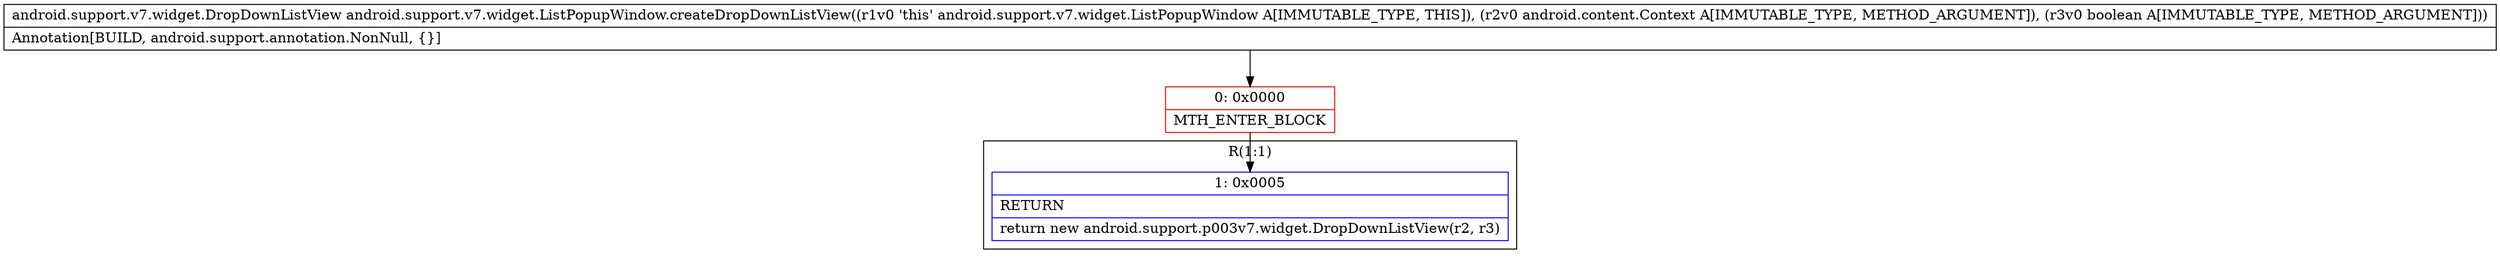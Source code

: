 digraph "CFG forandroid.support.v7.widget.ListPopupWindow.createDropDownListView(Landroid\/content\/Context;Z)Landroid\/support\/v7\/widget\/DropDownListView;" {
subgraph cluster_Region_1248868444 {
label = "R(1:1)";
node [shape=record,color=blue];
Node_1 [shape=record,label="{1\:\ 0x0005|RETURN\l|return new android.support.p003v7.widget.DropDownListView(r2, r3)\l}"];
}
Node_0 [shape=record,color=red,label="{0\:\ 0x0000|MTH_ENTER_BLOCK\l}"];
MethodNode[shape=record,label="{android.support.v7.widget.DropDownListView android.support.v7.widget.ListPopupWindow.createDropDownListView((r1v0 'this' android.support.v7.widget.ListPopupWindow A[IMMUTABLE_TYPE, THIS]), (r2v0 android.content.Context A[IMMUTABLE_TYPE, METHOD_ARGUMENT]), (r3v0 boolean A[IMMUTABLE_TYPE, METHOD_ARGUMENT]))  | Annotation[BUILD, android.support.annotation.NonNull, \{\}]\l}"];
MethodNode -> Node_0;
Node_0 -> Node_1;
}

